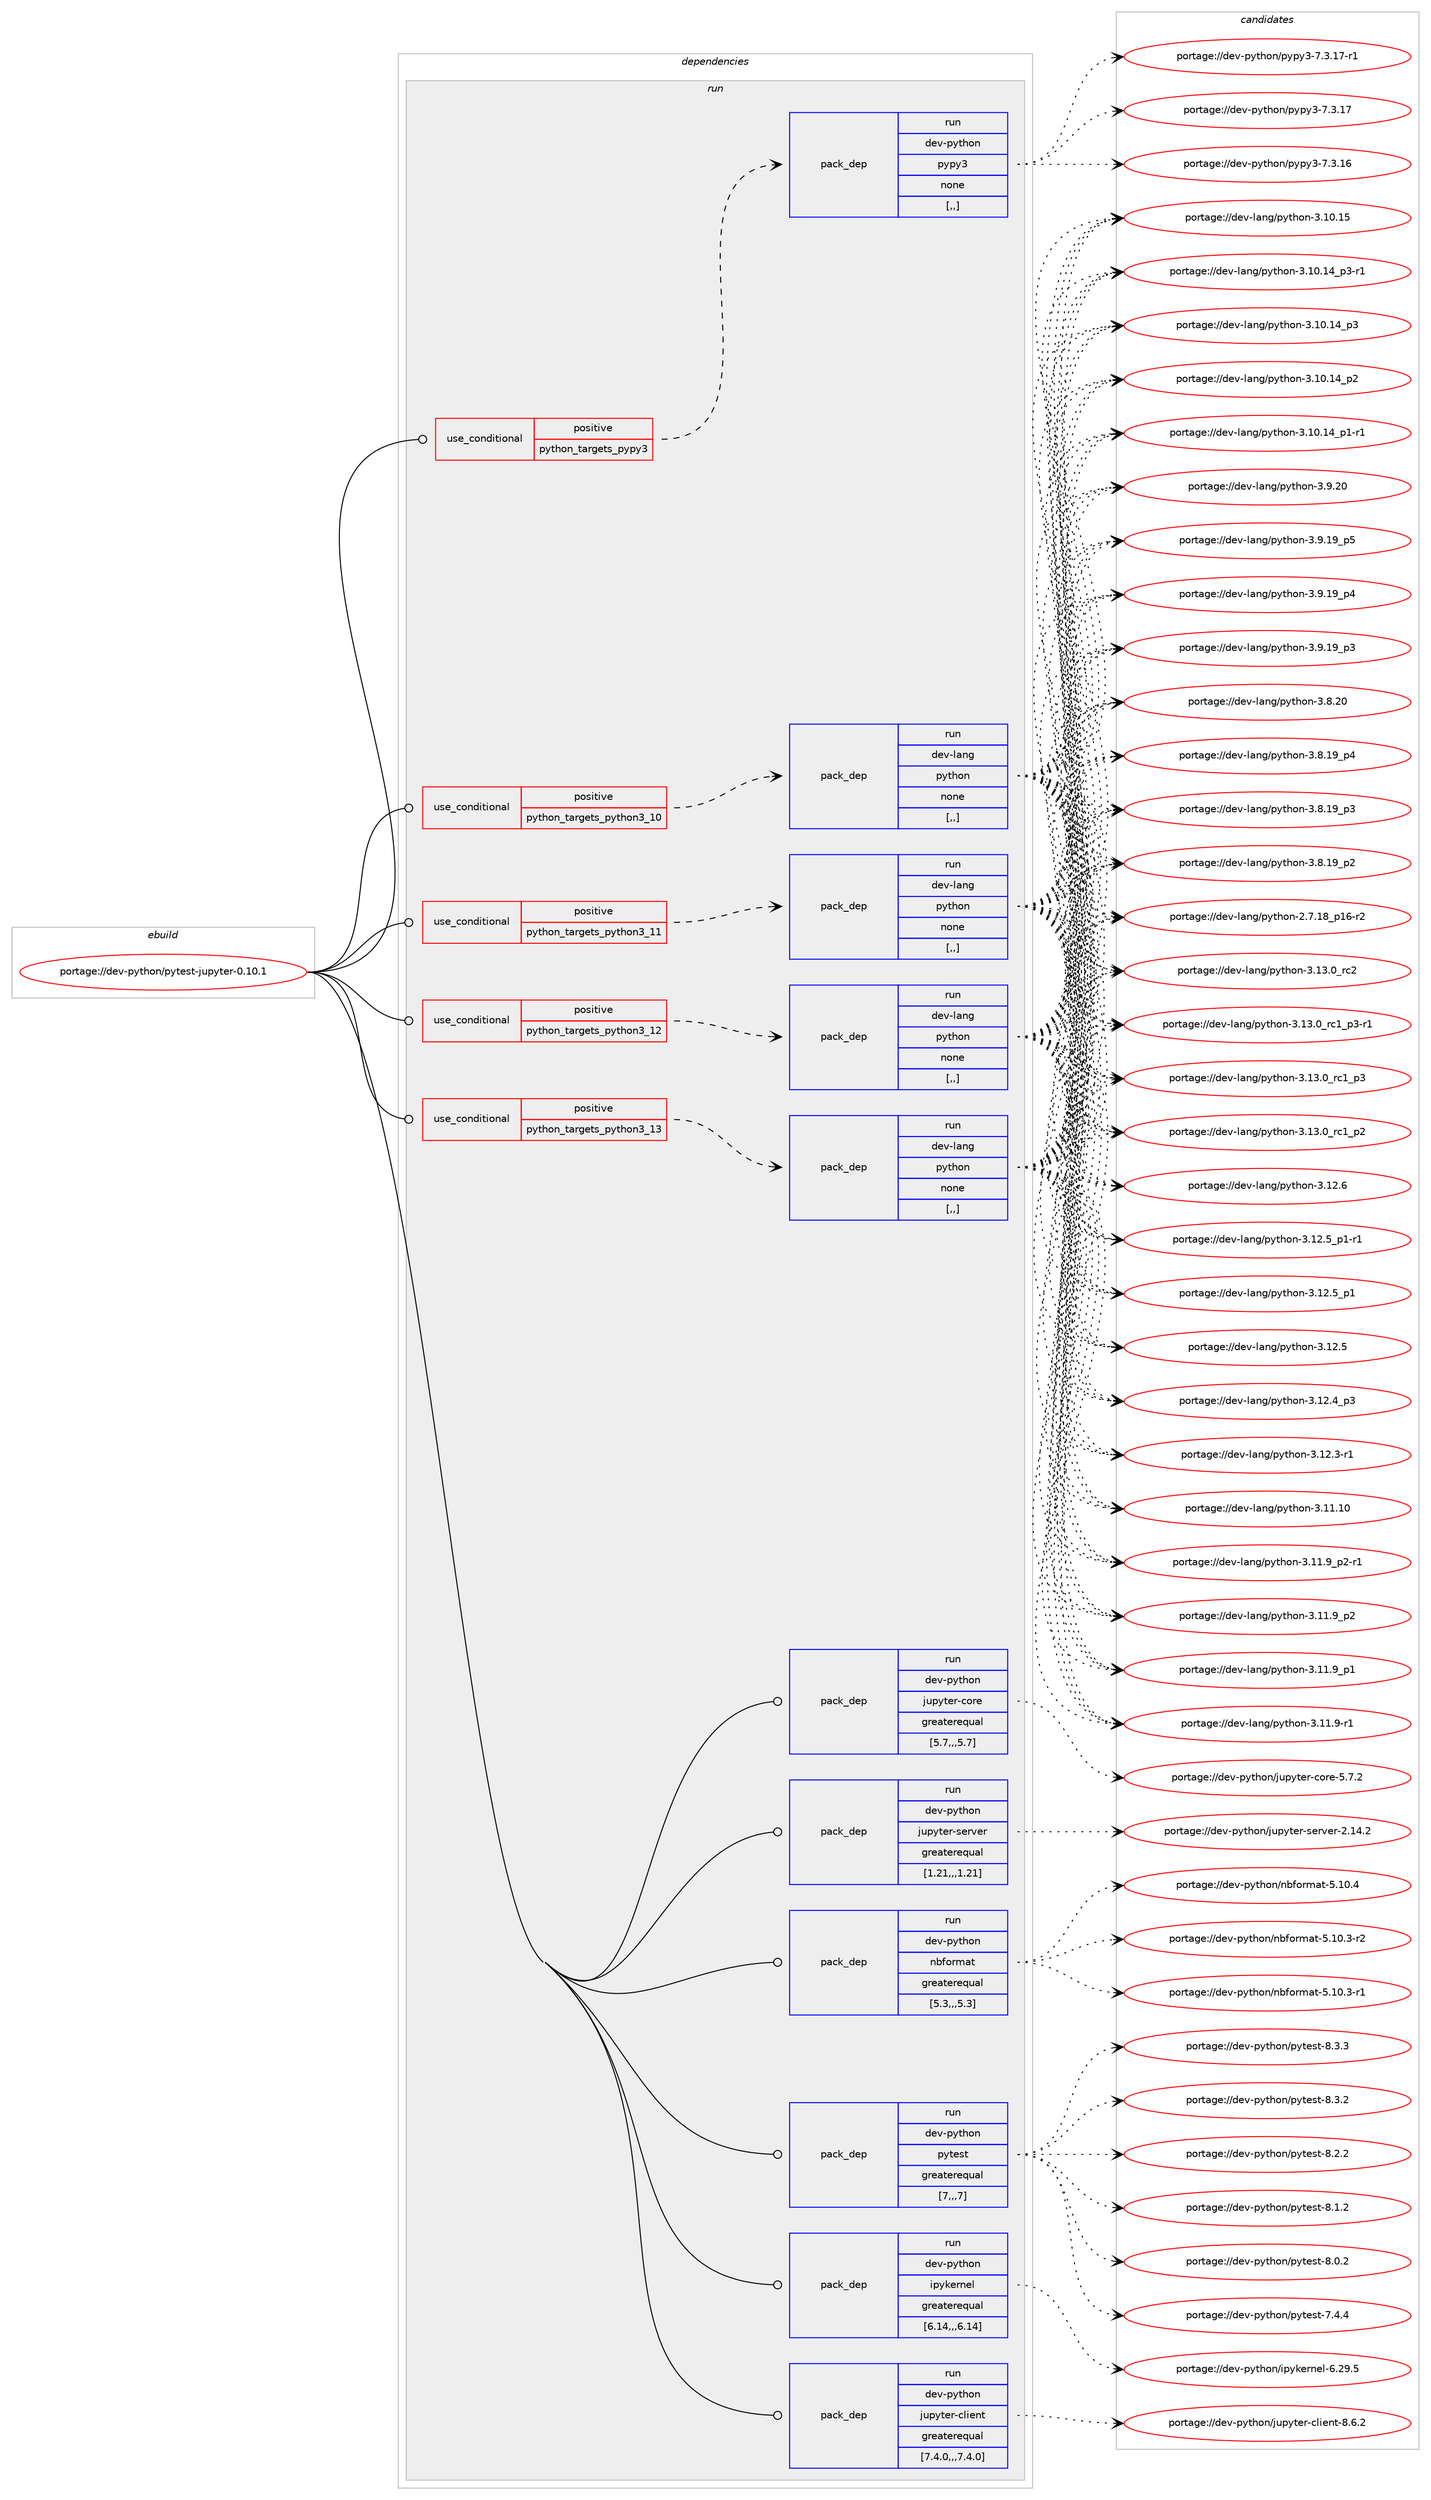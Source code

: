 digraph prolog {

# *************
# Graph options
# *************

newrank=true;
concentrate=true;
compound=true;
graph [rankdir=LR,fontname=Helvetica,fontsize=10,ranksep=1.5];#, ranksep=2.5, nodesep=0.2];
edge  [arrowhead=vee];
node  [fontname=Helvetica,fontsize=10];

# **********
# The ebuild
# **********

subgraph cluster_leftcol {
color=gray;
label=<<i>ebuild</i>>;
id [label="portage://dev-python/pytest-jupyter-0.10.1", color=red, width=4, href="../dev-python/pytest-jupyter-0.10.1.svg"];
}

# ****************
# The dependencies
# ****************

subgraph cluster_midcol {
color=gray;
label=<<i>dependencies</i>>;
subgraph cluster_compile {
fillcolor="#eeeeee";
style=filled;
label=<<i>compile</i>>;
}
subgraph cluster_compileandrun {
fillcolor="#eeeeee";
style=filled;
label=<<i>compile and run</i>>;
}
subgraph cluster_run {
fillcolor="#eeeeee";
style=filled;
label=<<i>run</i>>;
subgraph cond168559 {
dependency654325 [label=<<TABLE BORDER="0" CELLBORDER="1" CELLSPACING="0" CELLPADDING="4"><TR><TD ROWSPAN="3" CELLPADDING="10">use_conditional</TD></TR><TR><TD>positive</TD></TR><TR><TD>python_targets_pypy3</TD></TR></TABLE>>, shape=none, color=red];
subgraph pack480909 {
dependency654326 [label=<<TABLE BORDER="0" CELLBORDER="1" CELLSPACING="0" CELLPADDING="4" WIDTH="220"><TR><TD ROWSPAN="6" CELLPADDING="30">pack_dep</TD></TR><TR><TD WIDTH="110">run</TD></TR><TR><TD>dev-python</TD></TR><TR><TD>pypy3</TD></TR><TR><TD>none</TD></TR><TR><TD>[,,]</TD></TR></TABLE>>, shape=none, color=blue];
}
dependency654325:e -> dependency654326:w [weight=20,style="dashed",arrowhead="vee"];
}
id:e -> dependency654325:w [weight=20,style="solid",arrowhead="odot"];
subgraph cond168560 {
dependency654327 [label=<<TABLE BORDER="0" CELLBORDER="1" CELLSPACING="0" CELLPADDING="4"><TR><TD ROWSPAN="3" CELLPADDING="10">use_conditional</TD></TR><TR><TD>positive</TD></TR><TR><TD>python_targets_python3_10</TD></TR></TABLE>>, shape=none, color=red];
subgraph pack480910 {
dependency654328 [label=<<TABLE BORDER="0" CELLBORDER="1" CELLSPACING="0" CELLPADDING="4" WIDTH="220"><TR><TD ROWSPAN="6" CELLPADDING="30">pack_dep</TD></TR><TR><TD WIDTH="110">run</TD></TR><TR><TD>dev-lang</TD></TR><TR><TD>python</TD></TR><TR><TD>none</TD></TR><TR><TD>[,,]</TD></TR></TABLE>>, shape=none, color=blue];
}
dependency654327:e -> dependency654328:w [weight=20,style="dashed",arrowhead="vee"];
}
id:e -> dependency654327:w [weight=20,style="solid",arrowhead="odot"];
subgraph cond168561 {
dependency654329 [label=<<TABLE BORDER="0" CELLBORDER="1" CELLSPACING="0" CELLPADDING="4"><TR><TD ROWSPAN="3" CELLPADDING="10">use_conditional</TD></TR><TR><TD>positive</TD></TR><TR><TD>python_targets_python3_11</TD></TR></TABLE>>, shape=none, color=red];
subgraph pack480911 {
dependency654330 [label=<<TABLE BORDER="0" CELLBORDER="1" CELLSPACING="0" CELLPADDING="4" WIDTH="220"><TR><TD ROWSPAN="6" CELLPADDING="30">pack_dep</TD></TR><TR><TD WIDTH="110">run</TD></TR><TR><TD>dev-lang</TD></TR><TR><TD>python</TD></TR><TR><TD>none</TD></TR><TR><TD>[,,]</TD></TR></TABLE>>, shape=none, color=blue];
}
dependency654329:e -> dependency654330:w [weight=20,style="dashed",arrowhead="vee"];
}
id:e -> dependency654329:w [weight=20,style="solid",arrowhead="odot"];
subgraph cond168562 {
dependency654331 [label=<<TABLE BORDER="0" CELLBORDER="1" CELLSPACING="0" CELLPADDING="4"><TR><TD ROWSPAN="3" CELLPADDING="10">use_conditional</TD></TR><TR><TD>positive</TD></TR><TR><TD>python_targets_python3_12</TD></TR></TABLE>>, shape=none, color=red];
subgraph pack480912 {
dependency654332 [label=<<TABLE BORDER="0" CELLBORDER="1" CELLSPACING="0" CELLPADDING="4" WIDTH="220"><TR><TD ROWSPAN="6" CELLPADDING="30">pack_dep</TD></TR><TR><TD WIDTH="110">run</TD></TR><TR><TD>dev-lang</TD></TR><TR><TD>python</TD></TR><TR><TD>none</TD></TR><TR><TD>[,,]</TD></TR></TABLE>>, shape=none, color=blue];
}
dependency654331:e -> dependency654332:w [weight=20,style="dashed",arrowhead="vee"];
}
id:e -> dependency654331:w [weight=20,style="solid",arrowhead="odot"];
subgraph cond168563 {
dependency654333 [label=<<TABLE BORDER="0" CELLBORDER="1" CELLSPACING="0" CELLPADDING="4"><TR><TD ROWSPAN="3" CELLPADDING="10">use_conditional</TD></TR><TR><TD>positive</TD></TR><TR><TD>python_targets_python3_13</TD></TR></TABLE>>, shape=none, color=red];
subgraph pack480913 {
dependency654334 [label=<<TABLE BORDER="0" CELLBORDER="1" CELLSPACING="0" CELLPADDING="4" WIDTH="220"><TR><TD ROWSPAN="6" CELLPADDING="30">pack_dep</TD></TR><TR><TD WIDTH="110">run</TD></TR><TR><TD>dev-lang</TD></TR><TR><TD>python</TD></TR><TR><TD>none</TD></TR><TR><TD>[,,]</TD></TR></TABLE>>, shape=none, color=blue];
}
dependency654333:e -> dependency654334:w [weight=20,style="dashed",arrowhead="vee"];
}
id:e -> dependency654333:w [weight=20,style="solid",arrowhead="odot"];
subgraph pack480914 {
dependency654335 [label=<<TABLE BORDER="0" CELLBORDER="1" CELLSPACING="0" CELLPADDING="4" WIDTH="220"><TR><TD ROWSPAN="6" CELLPADDING="30">pack_dep</TD></TR><TR><TD WIDTH="110">run</TD></TR><TR><TD>dev-python</TD></TR><TR><TD>ipykernel</TD></TR><TR><TD>greaterequal</TD></TR><TR><TD>[6.14,,,6.14]</TD></TR></TABLE>>, shape=none, color=blue];
}
id:e -> dependency654335:w [weight=20,style="solid",arrowhead="odot"];
subgraph pack480915 {
dependency654336 [label=<<TABLE BORDER="0" CELLBORDER="1" CELLSPACING="0" CELLPADDING="4" WIDTH="220"><TR><TD ROWSPAN="6" CELLPADDING="30">pack_dep</TD></TR><TR><TD WIDTH="110">run</TD></TR><TR><TD>dev-python</TD></TR><TR><TD>jupyter-client</TD></TR><TR><TD>greaterequal</TD></TR><TR><TD>[7.4.0,,,7.4.0]</TD></TR></TABLE>>, shape=none, color=blue];
}
id:e -> dependency654336:w [weight=20,style="solid",arrowhead="odot"];
subgraph pack480916 {
dependency654337 [label=<<TABLE BORDER="0" CELLBORDER="1" CELLSPACING="0" CELLPADDING="4" WIDTH="220"><TR><TD ROWSPAN="6" CELLPADDING="30">pack_dep</TD></TR><TR><TD WIDTH="110">run</TD></TR><TR><TD>dev-python</TD></TR><TR><TD>jupyter-core</TD></TR><TR><TD>greaterequal</TD></TR><TR><TD>[5.7,,,5.7]</TD></TR></TABLE>>, shape=none, color=blue];
}
id:e -> dependency654337:w [weight=20,style="solid",arrowhead="odot"];
subgraph pack480917 {
dependency654338 [label=<<TABLE BORDER="0" CELLBORDER="1" CELLSPACING="0" CELLPADDING="4" WIDTH="220"><TR><TD ROWSPAN="6" CELLPADDING="30">pack_dep</TD></TR><TR><TD WIDTH="110">run</TD></TR><TR><TD>dev-python</TD></TR><TR><TD>jupyter-server</TD></TR><TR><TD>greaterequal</TD></TR><TR><TD>[1.21,,,1.21]</TD></TR></TABLE>>, shape=none, color=blue];
}
id:e -> dependency654338:w [weight=20,style="solid",arrowhead="odot"];
subgraph pack480918 {
dependency654339 [label=<<TABLE BORDER="0" CELLBORDER="1" CELLSPACING="0" CELLPADDING="4" WIDTH="220"><TR><TD ROWSPAN="6" CELLPADDING="30">pack_dep</TD></TR><TR><TD WIDTH="110">run</TD></TR><TR><TD>dev-python</TD></TR><TR><TD>nbformat</TD></TR><TR><TD>greaterequal</TD></TR><TR><TD>[5.3,,,5.3]</TD></TR></TABLE>>, shape=none, color=blue];
}
id:e -> dependency654339:w [weight=20,style="solid",arrowhead="odot"];
subgraph pack480919 {
dependency654340 [label=<<TABLE BORDER="0" CELLBORDER="1" CELLSPACING="0" CELLPADDING="4" WIDTH="220"><TR><TD ROWSPAN="6" CELLPADDING="30">pack_dep</TD></TR><TR><TD WIDTH="110">run</TD></TR><TR><TD>dev-python</TD></TR><TR><TD>pytest</TD></TR><TR><TD>greaterequal</TD></TR><TR><TD>[7,,,7]</TD></TR></TABLE>>, shape=none, color=blue];
}
id:e -> dependency654340:w [weight=20,style="solid",arrowhead="odot"];
}
}

# **************
# The candidates
# **************

subgraph cluster_choices {
rank=same;
color=gray;
label=<<i>candidates</i>>;

subgraph choice480909 {
color=black;
nodesep=1;
choice100101118451121211161041111104711212111212151455546514649554511449 [label="portage://dev-python/pypy3-7.3.17-r1", color=red, width=4,href="../dev-python/pypy3-7.3.17-r1.svg"];
choice10010111845112121116104111110471121211121215145554651464955 [label="portage://dev-python/pypy3-7.3.17", color=red, width=4,href="../dev-python/pypy3-7.3.17.svg"];
choice10010111845112121116104111110471121211121215145554651464954 [label="portage://dev-python/pypy3-7.3.16", color=red, width=4,href="../dev-python/pypy3-7.3.16.svg"];
dependency654326:e -> choice100101118451121211161041111104711212111212151455546514649554511449:w [style=dotted,weight="100"];
dependency654326:e -> choice10010111845112121116104111110471121211121215145554651464955:w [style=dotted,weight="100"];
dependency654326:e -> choice10010111845112121116104111110471121211121215145554651464954:w [style=dotted,weight="100"];
}
subgraph choice480910 {
color=black;
nodesep=1;
choice10010111845108971101034711212111610411111045514649514648951149950 [label="portage://dev-lang/python-3.13.0_rc2", color=red, width=4,href="../dev-lang/python-3.13.0_rc2.svg"];
choice1001011184510897110103471121211161041111104551464951464895114994995112514511449 [label="portage://dev-lang/python-3.13.0_rc1_p3-r1", color=red, width=4,href="../dev-lang/python-3.13.0_rc1_p3-r1.svg"];
choice100101118451089711010347112121116104111110455146495146489511499499511251 [label="portage://dev-lang/python-3.13.0_rc1_p3", color=red, width=4,href="../dev-lang/python-3.13.0_rc1_p3.svg"];
choice100101118451089711010347112121116104111110455146495146489511499499511250 [label="portage://dev-lang/python-3.13.0_rc1_p2", color=red, width=4,href="../dev-lang/python-3.13.0_rc1_p2.svg"];
choice10010111845108971101034711212111610411111045514649504654 [label="portage://dev-lang/python-3.12.6", color=red, width=4,href="../dev-lang/python-3.12.6.svg"];
choice1001011184510897110103471121211161041111104551464950465395112494511449 [label="portage://dev-lang/python-3.12.5_p1-r1", color=red, width=4,href="../dev-lang/python-3.12.5_p1-r1.svg"];
choice100101118451089711010347112121116104111110455146495046539511249 [label="portage://dev-lang/python-3.12.5_p1", color=red, width=4,href="../dev-lang/python-3.12.5_p1.svg"];
choice10010111845108971101034711212111610411111045514649504653 [label="portage://dev-lang/python-3.12.5", color=red, width=4,href="../dev-lang/python-3.12.5.svg"];
choice100101118451089711010347112121116104111110455146495046529511251 [label="portage://dev-lang/python-3.12.4_p3", color=red, width=4,href="../dev-lang/python-3.12.4_p3.svg"];
choice100101118451089711010347112121116104111110455146495046514511449 [label="portage://dev-lang/python-3.12.3-r1", color=red, width=4,href="../dev-lang/python-3.12.3-r1.svg"];
choice1001011184510897110103471121211161041111104551464949464948 [label="portage://dev-lang/python-3.11.10", color=red, width=4,href="../dev-lang/python-3.11.10.svg"];
choice1001011184510897110103471121211161041111104551464949465795112504511449 [label="portage://dev-lang/python-3.11.9_p2-r1", color=red, width=4,href="../dev-lang/python-3.11.9_p2-r1.svg"];
choice100101118451089711010347112121116104111110455146494946579511250 [label="portage://dev-lang/python-3.11.9_p2", color=red, width=4,href="../dev-lang/python-3.11.9_p2.svg"];
choice100101118451089711010347112121116104111110455146494946579511249 [label="portage://dev-lang/python-3.11.9_p1", color=red, width=4,href="../dev-lang/python-3.11.9_p1.svg"];
choice100101118451089711010347112121116104111110455146494946574511449 [label="portage://dev-lang/python-3.11.9-r1", color=red, width=4,href="../dev-lang/python-3.11.9-r1.svg"];
choice1001011184510897110103471121211161041111104551464948464953 [label="portage://dev-lang/python-3.10.15", color=red, width=4,href="../dev-lang/python-3.10.15.svg"];
choice100101118451089711010347112121116104111110455146494846495295112514511449 [label="portage://dev-lang/python-3.10.14_p3-r1", color=red, width=4,href="../dev-lang/python-3.10.14_p3-r1.svg"];
choice10010111845108971101034711212111610411111045514649484649529511251 [label="portage://dev-lang/python-3.10.14_p3", color=red, width=4,href="../dev-lang/python-3.10.14_p3.svg"];
choice10010111845108971101034711212111610411111045514649484649529511250 [label="portage://dev-lang/python-3.10.14_p2", color=red, width=4,href="../dev-lang/python-3.10.14_p2.svg"];
choice100101118451089711010347112121116104111110455146494846495295112494511449 [label="portage://dev-lang/python-3.10.14_p1-r1", color=red, width=4,href="../dev-lang/python-3.10.14_p1-r1.svg"];
choice10010111845108971101034711212111610411111045514657465048 [label="portage://dev-lang/python-3.9.20", color=red, width=4,href="../dev-lang/python-3.9.20.svg"];
choice100101118451089711010347112121116104111110455146574649579511253 [label="portage://dev-lang/python-3.9.19_p5", color=red, width=4,href="../dev-lang/python-3.9.19_p5.svg"];
choice100101118451089711010347112121116104111110455146574649579511252 [label="portage://dev-lang/python-3.9.19_p4", color=red, width=4,href="../dev-lang/python-3.9.19_p4.svg"];
choice100101118451089711010347112121116104111110455146574649579511251 [label="portage://dev-lang/python-3.9.19_p3", color=red, width=4,href="../dev-lang/python-3.9.19_p3.svg"];
choice10010111845108971101034711212111610411111045514656465048 [label="portage://dev-lang/python-3.8.20", color=red, width=4,href="../dev-lang/python-3.8.20.svg"];
choice100101118451089711010347112121116104111110455146564649579511252 [label="portage://dev-lang/python-3.8.19_p4", color=red, width=4,href="../dev-lang/python-3.8.19_p4.svg"];
choice100101118451089711010347112121116104111110455146564649579511251 [label="portage://dev-lang/python-3.8.19_p3", color=red, width=4,href="../dev-lang/python-3.8.19_p3.svg"];
choice100101118451089711010347112121116104111110455146564649579511250 [label="portage://dev-lang/python-3.8.19_p2", color=red, width=4,href="../dev-lang/python-3.8.19_p2.svg"];
choice100101118451089711010347112121116104111110455046554649569511249544511450 [label="portage://dev-lang/python-2.7.18_p16-r2", color=red, width=4,href="../dev-lang/python-2.7.18_p16-r2.svg"];
dependency654328:e -> choice10010111845108971101034711212111610411111045514649514648951149950:w [style=dotted,weight="100"];
dependency654328:e -> choice1001011184510897110103471121211161041111104551464951464895114994995112514511449:w [style=dotted,weight="100"];
dependency654328:e -> choice100101118451089711010347112121116104111110455146495146489511499499511251:w [style=dotted,weight="100"];
dependency654328:e -> choice100101118451089711010347112121116104111110455146495146489511499499511250:w [style=dotted,weight="100"];
dependency654328:e -> choice10010111845108971101034711212111610411111045514649504654:w [style=dotted,weight="100"];
dependency654328:e -> choice1001011184510897110103471121211161041111104551464950465395112494511449:w [style=dotted,weight="100"];
dependency654328:e -> choice100101118451089711010347112121116104111110455146495046539511249:w [style=dotted,weight="100"];
dependency654328:e -> choice10010111845108971101034711212111610411111045514649504653:w [style=dotted,weight="100"];
dependency654328:e -> choice100101118451089711010347112121116104111110455146495046529511251:w [style=dotted,weight="100"];
dependency654328:e -> choice100101118451089711010347112121116104111110455146495046514511449:w [style=dotted,weight="100"];
dependency654328:e -> choice1001011184510897110103471121211161041111104551464949464948:w [style=dotted,weight="100"];
dependency654328:e -> choice1001011184510897110103471121211161041111104551464949465795112504511449:w [style=dotted,weight="100"];
dependency654328:e -> choice100101118451089711010347112121116104111110455146494946579511250:w [style=dotted,weight="100"];
dependency654328:e -> choice100101118451089711010347112121116104111110455146494946579511249:w [style=dotted,weight="100"];
dependency654328:e -> choice100101118451089711010347112121116104111110455146494946574511449:w [style=dotted,weight="100"];
dependency654328:e -> choice1001011184510897110103471121211161041111104551464948464953:w [style=dotted,weight="100"];
dependency654328:e -> choice100101118451089711010347112121116104111110455146494846495295112514511449:w [style=dotted,weight="100"];
dependency654328:e -> choice10010111845108971101034711212111610411111045514649484649529511251:w [style=dotted,weight="100"];
dependency654328:e -> choice10010111845108971101034711212111610411111045514649484649529511250:w [style=dotted,weight="100"];
dependency654328:e -> choice100101118451089711010347112121116104111110455146494846495295112494511449:w [style=dotted,weight="100"];
dependency654328:e -> choice10010111845108971101034711212111610411111045514657465048:w [style=dotted,weight="100"];
dependency654328:e -> choice100101118451089711010347112121116104111110455146574649579511253:w [style=dotted,weight="100"];
dependency654328:e -> choice100101118451089711010347112121116104111110455146574649579511252:w [style=dotted,weight="100"];
dependency654328:e -> choice100101118451089711010347112121116104111110455146574649579511251:w [style=dotted,weight="100"];
dependency654328:e -> choice10010111845108971101034711212111610411111045514656465048:w [style=dotted,weight="100"];
dependency654328:e -> choice100101118451089711010347112121116104111110455146564649579511252:w [style=dotted,weight="100"];
dependency654328:e -> choice100101118451089711010347112121116104111110455146564649579511251:w [style=dotted,weight="100"];
dependency654328:e -> choice100101118451089711010347112121116104111110455146564649579511250:w [style=dotted,weight="100"];
dependency654328:e -> choice100101118451089711010347112121116104111110455046554649569511249544511450:w [style=dotted,weight="100"];
}
subgraph choice480911 {
color=black;
nodesep=1;
choice10010111845108971101034711212111610411111045514649514648951149950 [label="portage://dev-lang/python-3.13.0_rc2", color=red, width=4,href="../dev-lang/python-3.13.0_rc2.svg"];
choice1001011184510897110103471121211161041111104551464951464895114994995112514511449 [label="portage://dev-lang/python-3.13.0_rc1_p3-r1", color=red, width=4,href="../dev-lang/python-3.13.0_rc1_p3-r1.svg"];
choice100101118451089711010347112121116104111110455146495146489511499499511251 [label="portage://dev-lang/python-3.13.0_rc1_p3", color=red, width=4,href="../dev-lang/python-3.13.0_rc1_p3.svg"];
choice100101118451089711010347112121116104111110455146495146489511499499511250 [label="portage://dev-lang/python-3.13.0_rc1_p2", color=red, width=4,href="../dev-lang/python-3.13.0_rc1_p2.svg"];
choice10010111845108971101034711212111610411111045514649504654 [label="portage://dev-lang/python-3.12.6", color=red, width=4,href="../dev-lang/python-3.12.6.svg"];
choice1001011184510897110103471121211161041111104551464950465395112494511449 [label="portage://dev-lang/python-3.12.5_p1-r1", color=red, width=4,href="../dev-lang/python-3.12.5_p1-r1.svg"];
choice100101118451089711010347112121116104111110455146495046539511249 [label="portage://dev-lang/python-3.12.5_p1", color=red, width=4,href="../dev-lang/python-3.12.5_p1.svg"];
choice10010111845108971101034711212111610411111045514649504653 [label="portage://dev-lang/python-3.12.5", color=red, width=4,href="../dev-lang/python-3.12.5.svg"];
choice100101118451089711010347112121116104111110455146495046529511251 [label="portage://dev-lang/python-3.12.4_p3", color=red, width=4,href="../dev-lang/python-3.12.4_p3.svg"];
choice100101118451089711010347112121116104111110455146495046514511449 [label="portage://dev-lang/python-3.12.3-r1", color=red, width=4,href="../dev-lang/python-3.12.3-r1.svg"];
choice1001011184510897110103471121211161041111104551464949464948 [label="portage://dev-lang/python-3.11.10", color=red, width=4,href="../dev-lang/python-3.11.10.svg"];
choice1001011184510897110103471121211161041111104551464949465795112504511449 [label="portage://dev-lang/python-3.11.9_p2-r1", color=red, width=4,href="../dev-lang/python-3.11.9_p2-r1.svg"];
choice100101118451089711010347112121116104111110455146494946579511250 [label="portage://dev-lang/python-3.11.9_p2", color=red, width=4,href="../dev-lang/python-3.11.9_p2.svg"];
choice100101118451089711010347112121116104111110455146494946579511249 [label="portage://dev-lang/python-3.11.9_p1", color=red, width=4,href="../dev-lang/python-3.11.9_p1.svg"];
choice100101118451089711010347112121116104111110455146494946574511449 [label="portage://dev-lang/python-3.11.9-r1", color=red, width=4,href="../dev-lang/python-3.11.9-r1.svg"];
choice1001011184510897110103471121211161041111104551464948464953 [label="portage://dev-lang/python-3.10.15", color=red, width=4,href="../dev-lang/python-3.10.15.svg"];
choice100101118451089711010347112121116104111110455146494846495295112514511449 [label="portage://dev-lang/python-3.10.14_p3-r1", color=red, width=4,href="../dev-lang/python-3.10.14_p3-r1.svg"];
choice10010111845108971101034711212111610411111045514649484649529511251 [label="portage://dev-lang/python-3.10.14_p3", color=red, width=4,href="../dev-lang/python-3.10.14_p3.svg"];
choice10010111845108971101034711212111610411111045514649484649529511250 [label="portage://dev-lang/python-3.10.14_p2", color=red, width=4,href="../dev-lang/python-3.10.14_p2.svg"];
choice100101118451089711010347112121116104111110455146494846495295112494511449 [label="portage://dev-lang/python-3.10.14_p1-r1", color=red, width=4,href="../dev-lang/python-3.10.14_p1-r1.svg"];
choice10010111845108971101034711212111610411111045514657465048 [label="portage://dev-lang/python-3.9.20", color=red, width=4,href="../dev-lang/python-3.9.20.svg"];
choice100101118451089711010347112121116104111110455146574649579511253 [label="portage://dev-lang/python-3.9.19_p5", color=red, width=4,href="../dev-lang/python-3.9.19_p5.svg"];
choice100101118451089711010347112121116104111110455146574649579511252 [label="portage://dev-lang/python-3.9.19_p4", color=red, width=4,href="../dev-lang/python-3.9.19_p4.svg"];
choice100101118451089711010347112121116104111110455146574649579511251 [label="portage://dev-lang/python-3.9.19_p3", color=red, width=4,href="../dev-lang/python-3.9.19_p3.svg"];
choice10010111845108971101034711212111610411111045514656465048 [label="portage://dev-lang/python-3.8.20", color=red, width=4,href="../dev-lang/python-3.8.20.svg"];
choice100101118451089711010347112121116104111110455146564649579511252 [label="portage://dev-lang/python-3.8.19_p4", color=red, width=4,href="../dev-lang/python-3.8.19_p4.svg"];
choice100101118451089711010347112121116104111110455146564649579511251 [label="portage://dev-lang/python-3.8.19_p3", color=red, width=4,href="../dev-lang/python-3.8.19_p3.svg"];
choice100101118451089711010347112121116104111110455146564649579511250 [label="portage://dev-lang/python-3.8.19_p2", color=red, width=4,href="../dev-lang/python-3.8.19_p2.svg"];
choice100101118451089711010347112121116104111110455046554649569511249544511450 [label="portage://dev-lang/python-2.7.18_p16-r2", color=red, width=4,href="../dev-lang/python-2.7.18_p16-r2.svg"];
dependency654330:e -> choice10010111845108971101034711212111610411111045514649514648951149950:w [style=dotted,weight="100"];
dependency654330:e -> choice1001011184510897110103471121211161041111104551464951464895114994995112514511449:w [style=dotted,weight="100"];
dependency654330:e -> choice100101118451089711010347112121116104111110455146495146489511499499511251:w [style=dotted,weight="100"];
dependency654330:e -> choice100101118451089711010347112121116104111110455146495146489511499499511250:w [style=dotted,weight="100"];
dependency654330:e -> choice10010111845108971101034711212111610411111045514649504654:w [style=dotted,weight="100"];
dependency654330:e -> choice1001011184510897110103471121211161041111104551464950465395112494511449:w [style=dotted,weight="100"];
dependency654330:e -> choice100101118451089711010347112121116104111110455146495046539511249:w [style=dotted,weight="100"];
dependency654330:e -> choice10010111845108971101034711212111610411111045514649504653:w [style=dotted,weight="100"];
dependency654330:e -> choice100101118451089711010347112121116104111110455146495046529511251:w [style=dotted,weight="100"];
dependency654330:e -> choice100101118451089711010347112121116104111110455146495046514511449:w [style=dotted,weight="100"];
dependency654330:e -> choice1001011184510897110103471121211161041111104551464949464948:w [style=dotted,weight="100"];
dependency654330:e -> choice1001011184510897110103471121211161041111104551464949465795112504511449:w [style=dotted,weight="100"];
dependency654330:e -> choice100101118451089711010347112121116104111110455146494946579511250:w [style=dotted,weight="100"];
dependency654330:e -> choice100101118451089711010347112121116104111110455146494946579511249:w [style=dotted,weight="100"];
dependency654330:e -> choice100101118451089711010347112121116104111110455146494946574511449:w [style=dotted,weight="100"];
dependency654330:e -> choice1001011184510897110103471121211161041111104551464948464953:w [style=dotted,weight="100"];
dependency654330:e -> choice100101118451089711010347112121116104111110455146494846495295112514511449:w [style=dotted,weight="100"];
dependency654330:e -> choice10010111845108971101034711212111610411111045514649484649529511251:w [style=dotted,weight="100"];
dependency654330:e -> choice10010111845108971101034711212111610411111045514649484649529511250:w [style=dotted,weight="100"];
dependency654330:e -> choice100101118451089711010347112121116104111110455146494846495295112494511449:w [style=dotted,weight="100"];
dependency654330:e -> choice10010111845108971101034711212111610411111045514657465048:w [style=dotted,weight="100"];
dependency654330:e -> choice100101118451089711010347112121116104111110455146574649579511253:w [style=dotted,weight="100"];
dependency654330:e -> choice100101118451089711010347112121116104111110455146574649579511252:w [style=dotted,weight="100"];
dependency654330:e -> choice100101118451089711010347112121116104111110455146574649579511251:w [style=dotted,weight="100"];
dependency654330:e -> choice10010111845108971101034711212111610411111045514656465048:w [style=dotted,weight="100"];
dependency654330:e -> choice100101118451089711010347112121116104111110455146564649579511252:w [style=dotted,weight="100"];
dependency654330:e -> choice100101118451089711010347112121116104111110455146564649579511251:w [style=dotted,weight="100"];
dependency654330:e -> choice100101118451089711010347112121116104111110455146564649579511250:w [style=dotted,weight="100"];
dependency654330:e -> choice100101118451089711010347112121116104111110455046554649569511249544511450:w [style=dotted,weight="100"];
}
subgraph choice480912 {
color=black;
nodesep=1;
choice10010111845108971101034711212111610411111045514649514648951149950 [label="portage://dev-lang/python-3.13.0_rc2", color=red, width=4,href="../dev-lang/python-3.13.0_rc2.svg"];
choice1001011184510897110103471121211161041111104551464951464895114994995112514511449 [label="portage://dev-lang/python-3.13.0_rc1_p3-r1", color=red, width=4,href="../dev-lang/python-3.13.0_rc1_p3-r1.svg"];
choice100101118451089711010347112121116104111110455146495146489511499499511251 [label="portage://dev-lang/python-3.13.0_rc1_p3", color=red, width=4,href="../dev-lang/python-3.13.0_rc1_p3.svg"];
choice100101118451089711010347112121116104111110455146495146489511499499511250 [label="portage://dev-lang/python-3.13.0_rc1_p2", color=red, width=4,href="../dev-lang/python-3.13.0_rc1_p2.svg"];
choice10010111845108971101034711212111610411111045514649504654 [label="portage://dev-lang/python-3.12.6", color=red, width=4,href="../dev-lang/python-3.12.6.svg"];
choice1001011184510897110103471121211161041111104551464950465395112494511449 [label="portage://dev-lang/python-3.12.5_p1-r1", color=red, width=4,href="../dev-lang/python-3.12.5_p1-r1.svg"];
choice100101118451089711010347112121116104111110455146495046539511249 [label="portage://dev-lang/python-3.12.5_p1", color=red, width=4,href="../dev-lang/python-3.12.5_p1.svg"];
choice10010111845108971101034711212111610411111045514649504653 [label="portage://dev-lang/python-3.12.5", color=red, width=4,href="../dev-lang/python-3.12.5.svg"];
choice100101118451089711010347112121116104111110455146495046529511251 [label="portage://dev-lang/python-3.12.4_p3", color=red, width=4,href="../dev-lang/python-3.12.4_p3.svg"];
choice100101118451089711010347112121116104111110455146495046514511449 [label="portage://dev-lang/python-3.12.3-r1", color=red, width=4,href="../dev-lang/python-3.12.3-r1.svg"];
choice1001011184510897110103471121211161041111104551464949464948 [label="portage://dev-lang/python-3.11.10", color=red, width=4,href="../dev-lang/python-3.11.10.svg"];
choice1001011184510897110103471121211161041111104551464949465795112504511449 [label="portage://dev-lang/python-3.11.9_p2-r1", color=red, width=4,href="../dev-lang/python-3.11.9_p2-r1.svg"];
choice100101118451089711010347112121116104111110455146494946579511250 [label="portage://dev-lang/python-3.11.9_p2", color=red, width=4,href="../dev-lang/python-3.11.9_p2.svg"];
choice100101118451089711010347112121116104111110455146494946579511249 [label="portage://dev-lang/python-3.11.9_p1", color=red, width=4,href="../dev-lang/python-3.11.9_p1.svg"];
choice100101118451089711010347112121116104111110455146494946574511449 [label="portage://dev-lang/python-3.11.9-r1", color=red, width=4,href="../dev-lang/python-3.11.9-r1.svg"];
choice1001011184510897110103471121211161041111104551464948464953 [label="portage://dev-lang/python-3.10.15", color=red, width=4,href="../dev-lang/python-3.10.15.svg"];
choice100101118451089711010347112121116104111110455146494846495295112514511449 [label="portage://dev-lang/python-3.10.14_p3-r1", color=red, width=4,href="../dev-lang/python-3.10.14_p3-r1.svg"];
choice10010111845108971101034711212111610411111045514649484649529511251 [label="portage://dev-lang/python-3.10.14_p3", color=red, width=4,href="../dev-lang/python-3.10.14_p3.svg"];
choice10010111845108971101034711212111610411111045514649484649529511250 [label="portage://dev-lang/python-3.10.14_p2", color=red, width=4,href="../dev-lang/python-3.10.14_p2.svg"];
choice100101118451089711010347112121116104111110455146494846495295112494511449 [label="portage://dev-lang/python-3.10.14_p1-r1", color=red, width=4,href="../dev-lang/python-3.10.14_p1-r1.svg"];
choice10010111845108971101034711212111610411111045514657465048 [label="portage://dev-lang/python-3.9.20", color=red, width=4,href="../dev-lang/python-3.9.20.svg"];
choice100101118451089711010347112121116104111110455146574649579511253 [label="portage://dev-lang/python-3.9.19_p5", color=red, width=4,href="../dev-lang/python-3.9.19_p5.svg"];
choice100101118451089711010347112121116104111110455146574649579511252 [label="portage://dev-lang/python-3.9.19_p4", color=red, width=4,href="../dev-lang/python-3.9.19_p4.svg"];
choice100101118451089711010347112121116104111110455146574649579511251 [label="portage://dev-lang/python-3.9.19_p3", color=red, width=4,href="../dev-lang/python-3.9.19_p3.svg"];
choice10010111845108971101034711212111610411111045514656465048 [label="portage://dev-lang/python-3.8.20", color=red, width=4,href="../dev-lang/python-3.8.20.svg"];
choice100101118451089711010347112121116104111110455146564649579511252 [label="portage://dev-lang/python-3.8.19_p4", color=red, width=4,href="../dev-lang/python-3.8.19_p4.svg"];
choice100101118451089711010347112121116104111110455146564649579511251 [label="portage://dev-lang/python-3.8.19_p3", color=red, width=4,href="../dev-lang/python-3.8.19_p3.svg"];
choice100101118451089711010347112121116104111110455146564649579511250 [label="portage://dev-lang/python-3.8.19_p2", color=red, width=4,href="../dev-lang/python-3.8.19_p2.svg"];
choice100101118451089711010347112121116104111110455046554649569511249544511450 [label="portage://dev-lang/python-2.7.18_p16-r2", color=red, width=4,href="../dev-lang/python-2.7.18_p16-r2.svg"];
dependency654332:e -> choice10010111845108971101034711212111610411111045514649514648951149950:w [style=dotted,weight="100"];
dependency654332:e -> choice1001011184510897110103471121211161041111104551464951464895114994995112514511449:w [style=dotted,weight="100"];
dependency654332:e -> choice100101118451089711010347112121116104111110455146495146489511499499511251:w [style=dotted,weight="100"];
dependency654332:e -> choice100101118451089711010347112121116104111110455146495146489511499499511250:w [style=dotted,weight="100"];
dependency654332:e -> choice10010111845108971101034711212111610411111045514649504654:w [style=dotted,weight="100"];
dependency654332:e -> choice1001011184510897110103471121211161041111104551464950465395112494511449:w [style=dotted,weight="100"];
dependency654332:e -> choice100101118451089711010347112121116104111110455146495046539511249:w [style=dotted,weight="100"];
dependency654332:e -> choice10010111845108971101034711212111610411111045514649504653:w [style=dotted,weight="100"];
dependency654332:e -> choice100101118451089711010347112121116104111110455146495046529511251:w [style=dotted,weight="100"];
dependency654332:e -> choice100101118451089711010347112121116104111110455146495046514511449:w [style=dotted,weight="100"];
dependency654332:e -> choice1001011184510897110103471121211161041111104551464949464948:w [style=dotted,weight="100"];
dependency654332:e -> choice1001011184510897110103471121211161041111104551464949465795112504511449:w [style=dotted,weight="100"];
dependency654332:e -> choice100101118451089711010347112121116104111110455146494946579511250:w [style=dotted,weight="100"];
dependency654332:e -> choice100101118451089711010347112121116104111110455146494946579511249:w [style=dotted,weight="100"];
dependency654332:e -> choice100101118451089711010347112121116104111110455146494946574511449:w [style=dotted,weight="100"];
dependency654332:e -> choice1001011184510897110103471121211161041111104551464948464953:w [style=dotted,weight="100"];
dependency654332:e -> choice100101118451089711010347112121116104111110455146494846495295112514511449:w [style=dotted,weight="100"];
dependency654332:e -> choice10010111845108971101034711212111610411111045514649484649529511251:w [style=dotted,weight="100"];
dependency654332:e -> choice10010111845108971101034711212111610411111045514649484649529511250:w [style=dotted,weight="100"];
dependency654332:e -> choice100101118451089711010347112121116104111110455146494846495295112494511449:w [style=dotted,weight="100"];
dependency654332:e -> choice10010111845108971101034711212111610411111045514657465048:w [style=dotted,weight="100"];
dependency654332:e -> choice100101118451089711010347112121116104111110455146574649579511253:w [style=dotted,weight="100"];
dependency654332:e -> choice100101118451089711010347112121116104111110455146574649579511252:w [style=dotted,weight="100"];
dependency654332:e -> choice100101118451089711010347112121116104111110455146574649579511251:w [style=dotted,weight="100"];
dependency654332:e -> choice10010111845108971101034711212111610411111045514656465048:w [style=dotted,weight="100"];
dependency654332:e -> choice100101118451089711010347112121116104111110455146564649579511252:w [style=dotted,weight="100"];
dependency654332:e -> choice100101118451089711010347112121116104111110455146564649579511251:w [style=dotted,weight="100"];
dependency654332:e -> choice100101118451089711010347112121116104111110455146564649579511250:w [style=dotted,weight="100"];
dependency654332:e -> choice100101118451089711010347112121116104111110455046554649569511249544511450:w [style=dotted,weight="100"];
}
subgraph choice480913 {
color=black;
nodesep=1;
choice10010111845108971101034711212111610411111045514649514648951149950 [label="portage://dev-lang/python-3.13.0_rc2", color=red, width=4,href="../dev-lang/python-3.13.0_rc2.svg"];
choice1001011184510897110103471121211161041111104551464951464895114994995112514511449 [label="portage://dev-lang/python-3.13.0_rc1_p3-r1", color=red, width=4,href="../dev-lang/python-3.13.0_rc1_p3-r1.svg"];
choice100101118451089711010347112121116104111110455146495146489511499499511251 [label="portage://dev-lang/python-3.13.0_rc1_p3", color=red, width=4,href="../dev-lang/python-3.13.0_rc1_p3.svg"];
choice100101118451089711010347112121116104111110455146495146489511499499511250 [label="portage://dev-lang/python-3.13.0_rc1_p2", color=red, width=4,href="../dev-lang/python-3.13.0_rc1_p2.svg"];
choice10010111845108971101034711212111610411111045514649504654 [label="portage://dev-lang/python-3.12.6", color=red, width=4,href="../dev-lang/python-3.12.6.svg"];
choice1001011184510897110103471121211161041111104551464950465395112494511449 [label="portage://dev-lang/python-3.12.5_p1-r1", color=red, width=4,href="../dev-lang/python-3.12.5_p1-r1.svg"];
choice100101118451089711010347112121116104111110455146495046539511249 [label="portage://dev-lang/python-3.12.5_p1", color=red, width=4,href="../dev-lang/python-3.12.5_p1.svg"];
choice10010111845108971101034711212111610411111045514649504653 [label="portage://dev-lang/python-3.12.5", color=red, width=4,href="../dev-lang/python-3.12.5.svg"];
choice100101118451089711010347112121116104111110455146495046529511251 [label="portage://dev-lang/python-3.12.4_p3", color=red, width=4,href="../dev-lang/python-3.12.4_p3.svg"];
choice100101118451089711010347112121116104111110455146495046514511449 [label="portage://dev-lang/python-3.12.3-r1", color=red, width=4,href="../dev-lang/python-3.12.3-r1.svg"];
choice1001011184510897110103471121211161041111104551464949464948 [label="portage://dev-lang/python-3.11.10", color=red, width=4,href="../dev-lang/python-3.11.10.svg"];
choice1001011184510897110103471121211161041111104551464949465795112504511449 [label="portage://dev-lang/python-3.11.9_p2-r1", color=red, width=4,href="../dev-lang/python-3.11.9_p2-r1.svg"];
choice100101118451089711010347112121116104111110455146494946579511250 [label="portage://dev-lang/python-3.11.9_p2", color=red, width=4,href="../dev-lang/python-3.11.9_p2.svg"];
choice100101118451089711010347112121116104111110455146494946579511249 [label="portage://dev-lang/python-3.11.9_p1", color=red, width=4,href="../dev-lang/python-3.11.9_p1.svg"];
choice100101118451089711010347112121116104111110455146494946574511449 [label="portage://dev-lang/python-3.11.9-r1", color=red, width=4,href="../dev-lang/python-3.11.9-r1.svg"];
choice1001011184510897110103471121211161041111104551464948464953 [label="portage://dev-lang/python-3.10.15", color=red, width=4,href="../dev-lang/python-3.10.15.svg"];
choice100101118451089711010347112121116104111110455146494846495295112514511449 [label="portage://dev-lang/python-3.10.14_p3-r1", color=red, width=4,href="../dev-lang/python-3.10.14_p3-r1.svg"];
choice10010111845108971101034711212111610411111045514649484649529511251 [label="portage://dev-lang/python-3.10.14_p3", color=red, width=4,href="../dev-lang/python-3.10.14_p3.svg"];
choice10010111845108971101034711212111610411111045514649484649529511250 [label="portage://dev-lang/python-3.10.14_p2", color=red, width=4,href="../dev-lang/python-3.10.14_p2.svg"];
choice100101118451089711010347112121116104111110455146494846495295112494511449 [label="portage://dev-lang/python-3.10.14_p1-r1", color=red, width=4,href="../dev-lang/python-3.10.14_p1-r1.svg"];
choice10010111845108971101034711212111610411111045514657465048 [label="portage://dev-lang/python-3.9.20", color=red, width=4,href="../dev-lang/python-3.9.20.svg"];
choice100101118451089711010347112121116104111110455146574649579511253 [label="portage://dev-lang/python-3.9.19_p5", color=red, width=4,href="../dev-lang/python-3.9.19_p5.svg"];
choice100101118451089711010347112121116104111110455146574649579511252 [label="portage://dev-lang/python-3.9.19_p4", color=red, width=4,href="../dev-lang/python-3.9.19_p4.svg"];
choice100101118451089711010347112121116104111110455146574649579511251 [label="portage://dev-lang/python-3.9.19_p3", color=red, width=4,href="../dev-lang/python-3.9.19_p3.svg"];
choice10010111845108971101034711212111610411111045514656465048 [label="portage://dev-lang/python-3.8.20", color=red, width=4,href="../dev-lang/python-3.8.20.svg"];
choice100101118451089711010347112121116104111110455146564649579511252 [label="portage://dev-lang/python-3.8.19_p4", color=red, width=4,href="../dev-lang/python-3.8.19_p4.svg"];
choice100101118451089711010347112121116104111110455146564649579511251 [label="portage://dev-lang/python-3.8.19_p3", color=red, width=4,href="../dev-lang/python-3.8.19_p3.svg"];
choice100101118451089711010347112121116104111110455146564649579511250 [label="portage://dev-lang/python-3.8.19_p2", color=red, width=4,href="../dev-lang/python-3.8.19_p2.svg"];
choice100101118451089711010347112121116104111110455046554649569511249544511450 [label="portage://dev-lang/python-2.7.18_p16-r2", color=red, width=4,href="../dev-lang/python-2.7.18_p16-r2.svg"];
dependency654334:e -> choice10010111845108971101034711212111610411111045514649514648951149950:w [style=dotted,weight="100"];
dependency654334:e -> choice1001011184510897110103471121211161041111104551464951464895114994995112514511449:w [style=dotted,weight="100"];
dependency654334:e -> choice100101118451089711010347112121116104111110455146495146489511499499511251:w [style=dotted,weight="100"];
dependency654334:e -> choice100101118451089711010347112121116104111110455146495146489511499499511250:w [style=dotted,weight="100"];
dependency654334:e -> choice10010111845108971101034711212111610411111045514649504654:w [style=dotted,weight="100"];
dependency654334:e -> choice1001011184510897110103471121211161041111104551464950465395112494511449:w [style=dotted,weight="100"];
dependency654334:e -> choice100101118451089711010347112121116104111110455146495046539511249:w [style=dotted,weight="100"];
dependency654334:e -> choice10010111845108971101034711212111610411111045514649504653:w [style=dotted,weight="100"];
dependency654334:e -> choice100101118451089711010347112121116104111110455146495046529511251:w [style=dotted,weight="100"];
dependency654334:e -> choice100101118451089711010347112121116104111110455146495046514511449:w [style=dotted,weight="100"];
dependency654334:e -> choice1001011184510897110103471121211161041111104551464949464948:w [style=dotted,weight="100"];
dependency654334:e -> choice1001011184510897110103471121211161041111104551464949465795112504511449:w [style=dotted,weight="100"];
dependency654334:e -> choice100101118451089711010347112121116104111110455146494946579511250:w [style=dotted,weight="100"];
dependency654334:e -> choice100101118451089711010347112121116104111110455146494946579511249:w [style=dotted,weight="100"];
dependency654334:e -> choice100101118451089711010347112121116104111110455146494946574511449:w [style=dotted,weight="100"];
dependency654334:e -> choice1001011184510897110103471121211161041111104551464948464953:w [style=dotted,weight="100"];
dependency654334:e -> choice100101118451089711010347112121116104111110455146494846495295112514511449:w [style=dotted,weight="100"];
dependency654334:e -> choice10010111845108971101034711212111610411111045514649484649529511251:w [style=dotted,weight="100"];
dependency654334:e -> choice10010111845108971101034711212111610411111045514649484649529511250:w [style=dotted,weight="100"];
dependency654334:e -> choice100101118451089711010347112121116104111110455146494846495295112494511449:w [style=dotted,weight="100"];
dependency654334:e -> choice10010111845108971101034711212111610411111045514657465048:w [style=dotted,weight="100"];
dependency654334:e -> choice100101118451089711010347112121116104111110455146574649579511253:w [style=dotted,weight="100"];
dependency654334:e -> choice100101118451089711010347112121116104111110455146574649579511252:w [style=dotted,weight="100"];
dependency654334:e -> choice100101118451089711010347112121116104111110455146574649579511251:w [style=dotted,weight="100"];
dependency654334:e -> choice10010111845108971101034711212111610411111045514656465048:w [style=dotted,weight="100"];
dependency654334:e -> choice100101118451089711010347112121116104111110455146564649579511252:w [style=dotted,weight="100"];
dependency654334:e -> choice100101118451089711010347112121116104111110455146564649579511251:w [style=dotted,weight="100"];
dependency654334:e -> choice100101118451089711010347112121116104111110455146564649579511250:w [style=dotted,weight="100"];
dependency654334:e -> choice100101118451089711010347112121116104111110455046554649569511249544511450:w [style=dotted,weight="100"];
}
subgraph choice480914 {
color=black;
nodesep=1;
choice100101118451121211161041111104710511212110710111411010110845544650574653 [label="portage://dev-python/ipykernel-6.29.5", color=red, width=4,href="../dev-python/ipykernel-6.29.5.svg"];
dependency654335:e -> choice100101118451121211161041111104710511212110710111411010110845544650574653:w [style=dotted,weight="100"];
}
subgraph choice480915 {
color=black;
nodesep=1;
choice10010111845112121116104111110471061171121211161011144599108105101110116455646544650 [label="portage://dev-python/jupyter-client-8.6.2", color=red, width=4,href="../dev-python/jupyter-client-8.6.2.svg"];
dependency654336:e -> choice10010111845112121116104111110471061171121211161011144599108105101110116455646544650:w [style=dotted,weight="100"];
}
subgraph choice480916 {
color=black;
nodesep=1;
choice10010111845112121116104111110471061171121211161011144599111114101455346554650 [label="portage://dev-python/jupyter-core-5.7.2", color=red, width=4,href="../dev-python/jupyter-core-5.7.2.svg"];
dependency654337:e -> choice10010111845112121116104111110471061171121211161011144599111114101455346554650:w [style=dotted,weight="100"];
}
subgraph choice480917 {
color=black;
nodesep=1;
choice10010111845112121116104111110471061171121211161011144511510111411810111445504649524650 [label="portage://dev-python/jupyter-server-2.14.2", color=red, width=4,href="../dev-python/jupyter-server-2.14.2.svg"];
dependency654338:e -> choice10010111845112121116104111110471061171121211161011144511510111411810111445504649524650:w [style=dotted,weight="100"];
}
subgraph choice480918 {
color=black;
nodesep=1;
choice1001011184511212111610411111047110981021111141099711645534649484652 [label="portage://dev-python/nbformat-5.10.4", color=red, width=4,href="../dev-python/nbformat-5.10.4.svg"];
choice10010111845112121116104111110471109810211111410997116455346494846514511450 [label="portage://dev-python/nbformat-5.10.3-r2", color=red, width=4,href="../dev-python/nbformat-5.10.3-r2.svg"];
choice10010111845112121116104111110471109810211111410997116455346494846514511449 [label="portage://dev-python/nbformat-5.10.3-r1", color=red, width=4,href="../dev-python/nbformat-5.10.3-r1.svg"];
dependency654339:e -> choice1001011184511212111610411111047110981021111141099711645534649484652:w [style=dotted,weight="100"];
dependency654339:e -> choice10010111845112121116104111110471109810211111410997116455346494846514511450:w [style=dotted,weight="100"];
dependency654339:e -> choice10010111845112121116104111110471109810211111410997116455346494846514511449:w [style=dotted,weight="100"];
}
subgraph choice480919 {
color=black;
nodesep=1;
choice1001011184511212111610411111047112121116101115116455646514651 [label="portage://dev-python/pytest-8.3.3", color=red, width=4,href="../dev-python/pytest-8.3.3.svg"];
choice1001011184511212111610411111047112121116101115116455646514650 [label="portage://dev-python/pytest-8.3.2", color=red, width=4,href="../dev-python/pytest-8.3.2.svg"];
choice1001011184511212111610411111047112121116101115116455646504650 [label="portage://dev-python/pytest-8.2.2", color=red, width=4,href="../dev-python/pytest-8.2.2.svg"];
choice1001011184511212111610411111047112121116101115116455646494650 [label="portage://dev-python/pytest-8.1.2", color=red, width=4,href="../dev-python/pytest-8.1.2.svg"];
choice1001011184511212111610411111047112121116101115116455646484650 [label="portage://dev-python/pytest-8.0.2", color=red, width=4,href="../dev-python/pytest-8.0.2.svg"];
choice1001011184511212111610411111047112121116101115116455546524652 [label="portage://dev-python/pytest-7.4.4", color=red, width=4,href="../dev-python/pytest-7.4.4.svg"];
dependency654340:e -> choice1001011184511212111610411111047112121116101115116455646514651:w [style=dotted,weight="100"];
dependency654340:e -> choice1001011184511212111610411111047112121116101115116455646514650:w [style=dotted,weight="100"];
dependency654340:e -> choice1001011184511212111610411111047112121116101115116455646504650:w [style=dotted,weight="100"];
dependency654340:e -> choice1001011184511212111610411111047112121116101115116455646494650:w [style=dotted,weight="100"];
dependency654340:e -> choice1001011184511212111610411111047112121116101115116455646484650:w [style=dotted,weight="100"];
dependency654340:e -> choice1001011184511212111610411111047112121116101115116455546524652:w [style=dotted,weight="100"];
}
}

}
